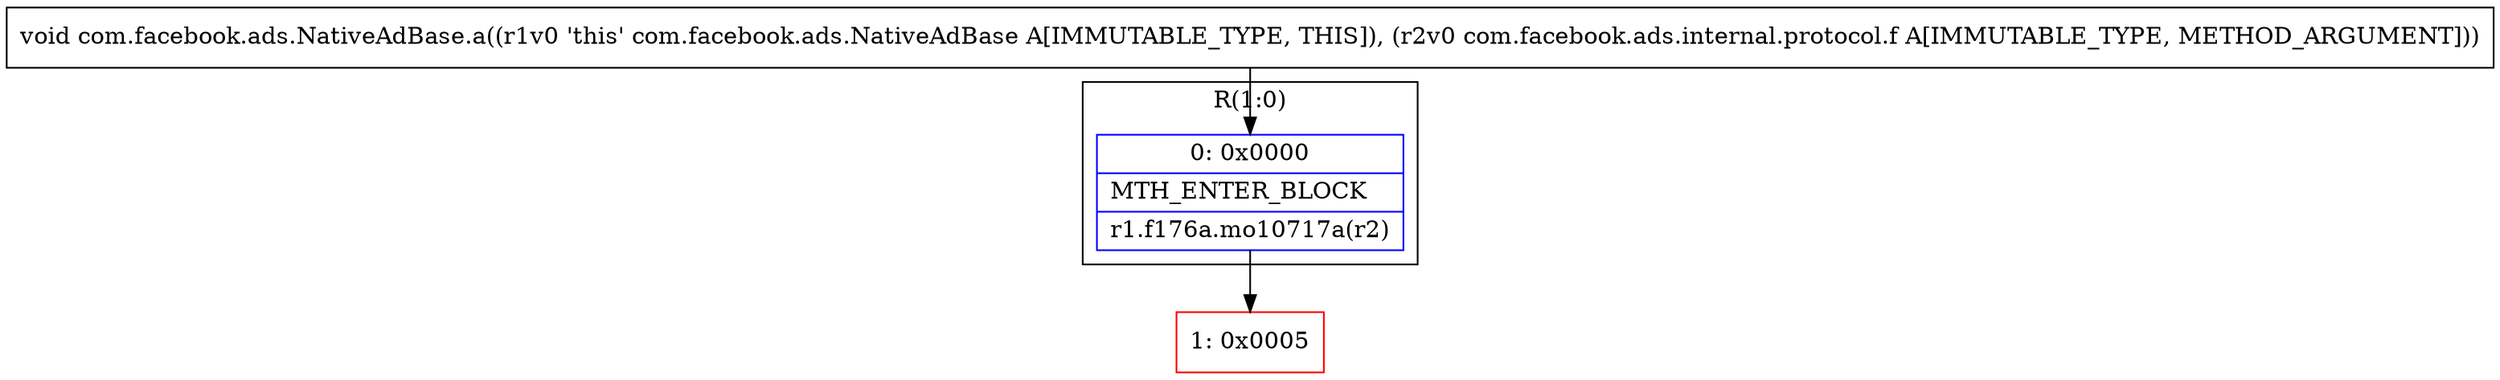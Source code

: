 digraph "CFG forcom.facebook.ads.NativeAdBase.a(Lcom\/facebook\/ads\/internal\/protocol\/f;)V" {
subgraph cluster_Region_329175584 {
label = "R(1:0)";
node [shape=record,color=blue];
Node_0 [shape=record,label="{0\:\ 0x0000|MTH_ENTER_BLOCK\l|r1.f176a.mo10717a(r2)\l}"];
}
Node_1 [shape=record,color=red,label="{1\:\ 0x0005}"];
MethodNode[shape=record,label="{void com.facebook.ads.NativeAdBase.a((r1v0 'this' com.facebook.ads.NativeAdBase A[IMMUTABLE_TYPE, THIS]), (r2v0 com.facebook.ads.internal.protocol.f A[IMMUTABLE_TYPE, METHOD_ARGUMENT])) }"];
MethodNode -> Node_0;
Node_0 -> Node_1;
}

